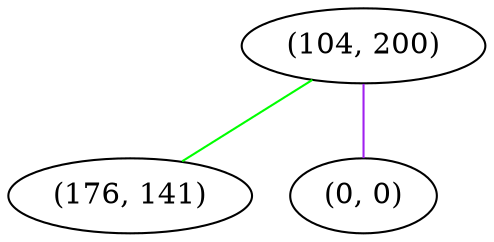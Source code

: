 graph "" {
"(104, 200)";
"(176, 141)";
"(0, 0)";
"(104, 200)" -- "(0, 0)"  [color=purple, key=0, weight=4];
"(104, 200)" -- "(176, 141)"  [color=green, key=0, weight=2];
}
